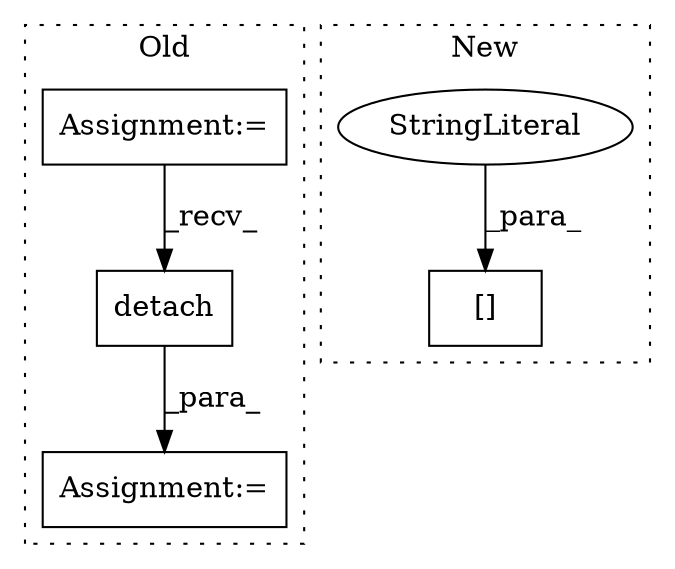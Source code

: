 digraph G {
subgraph cluster0 {
1 [label="detach" a="32" s="1458" l="8" shape="box"];
4 [label="Assignment:=" a="7" s="399" l="6" shape="box"];
5 [label="Assignment:=" a="7" s="1666" l="1" shape="box"];
label = "Old";
style="dotted";
}
subgraph cluster1 {
2 [label="[]" a="2" s="2780,2810" l="14,1" shape="box"];
3 [label="StringLiteral" a="45" s="2794" l="16" shape="ellipse"];
label = "New";
style="dotted";
}
1 -> 5 [label="_para_"];
3 -> 2 [label="_para_"];
4 -> 1 [label="_recv_"];
}